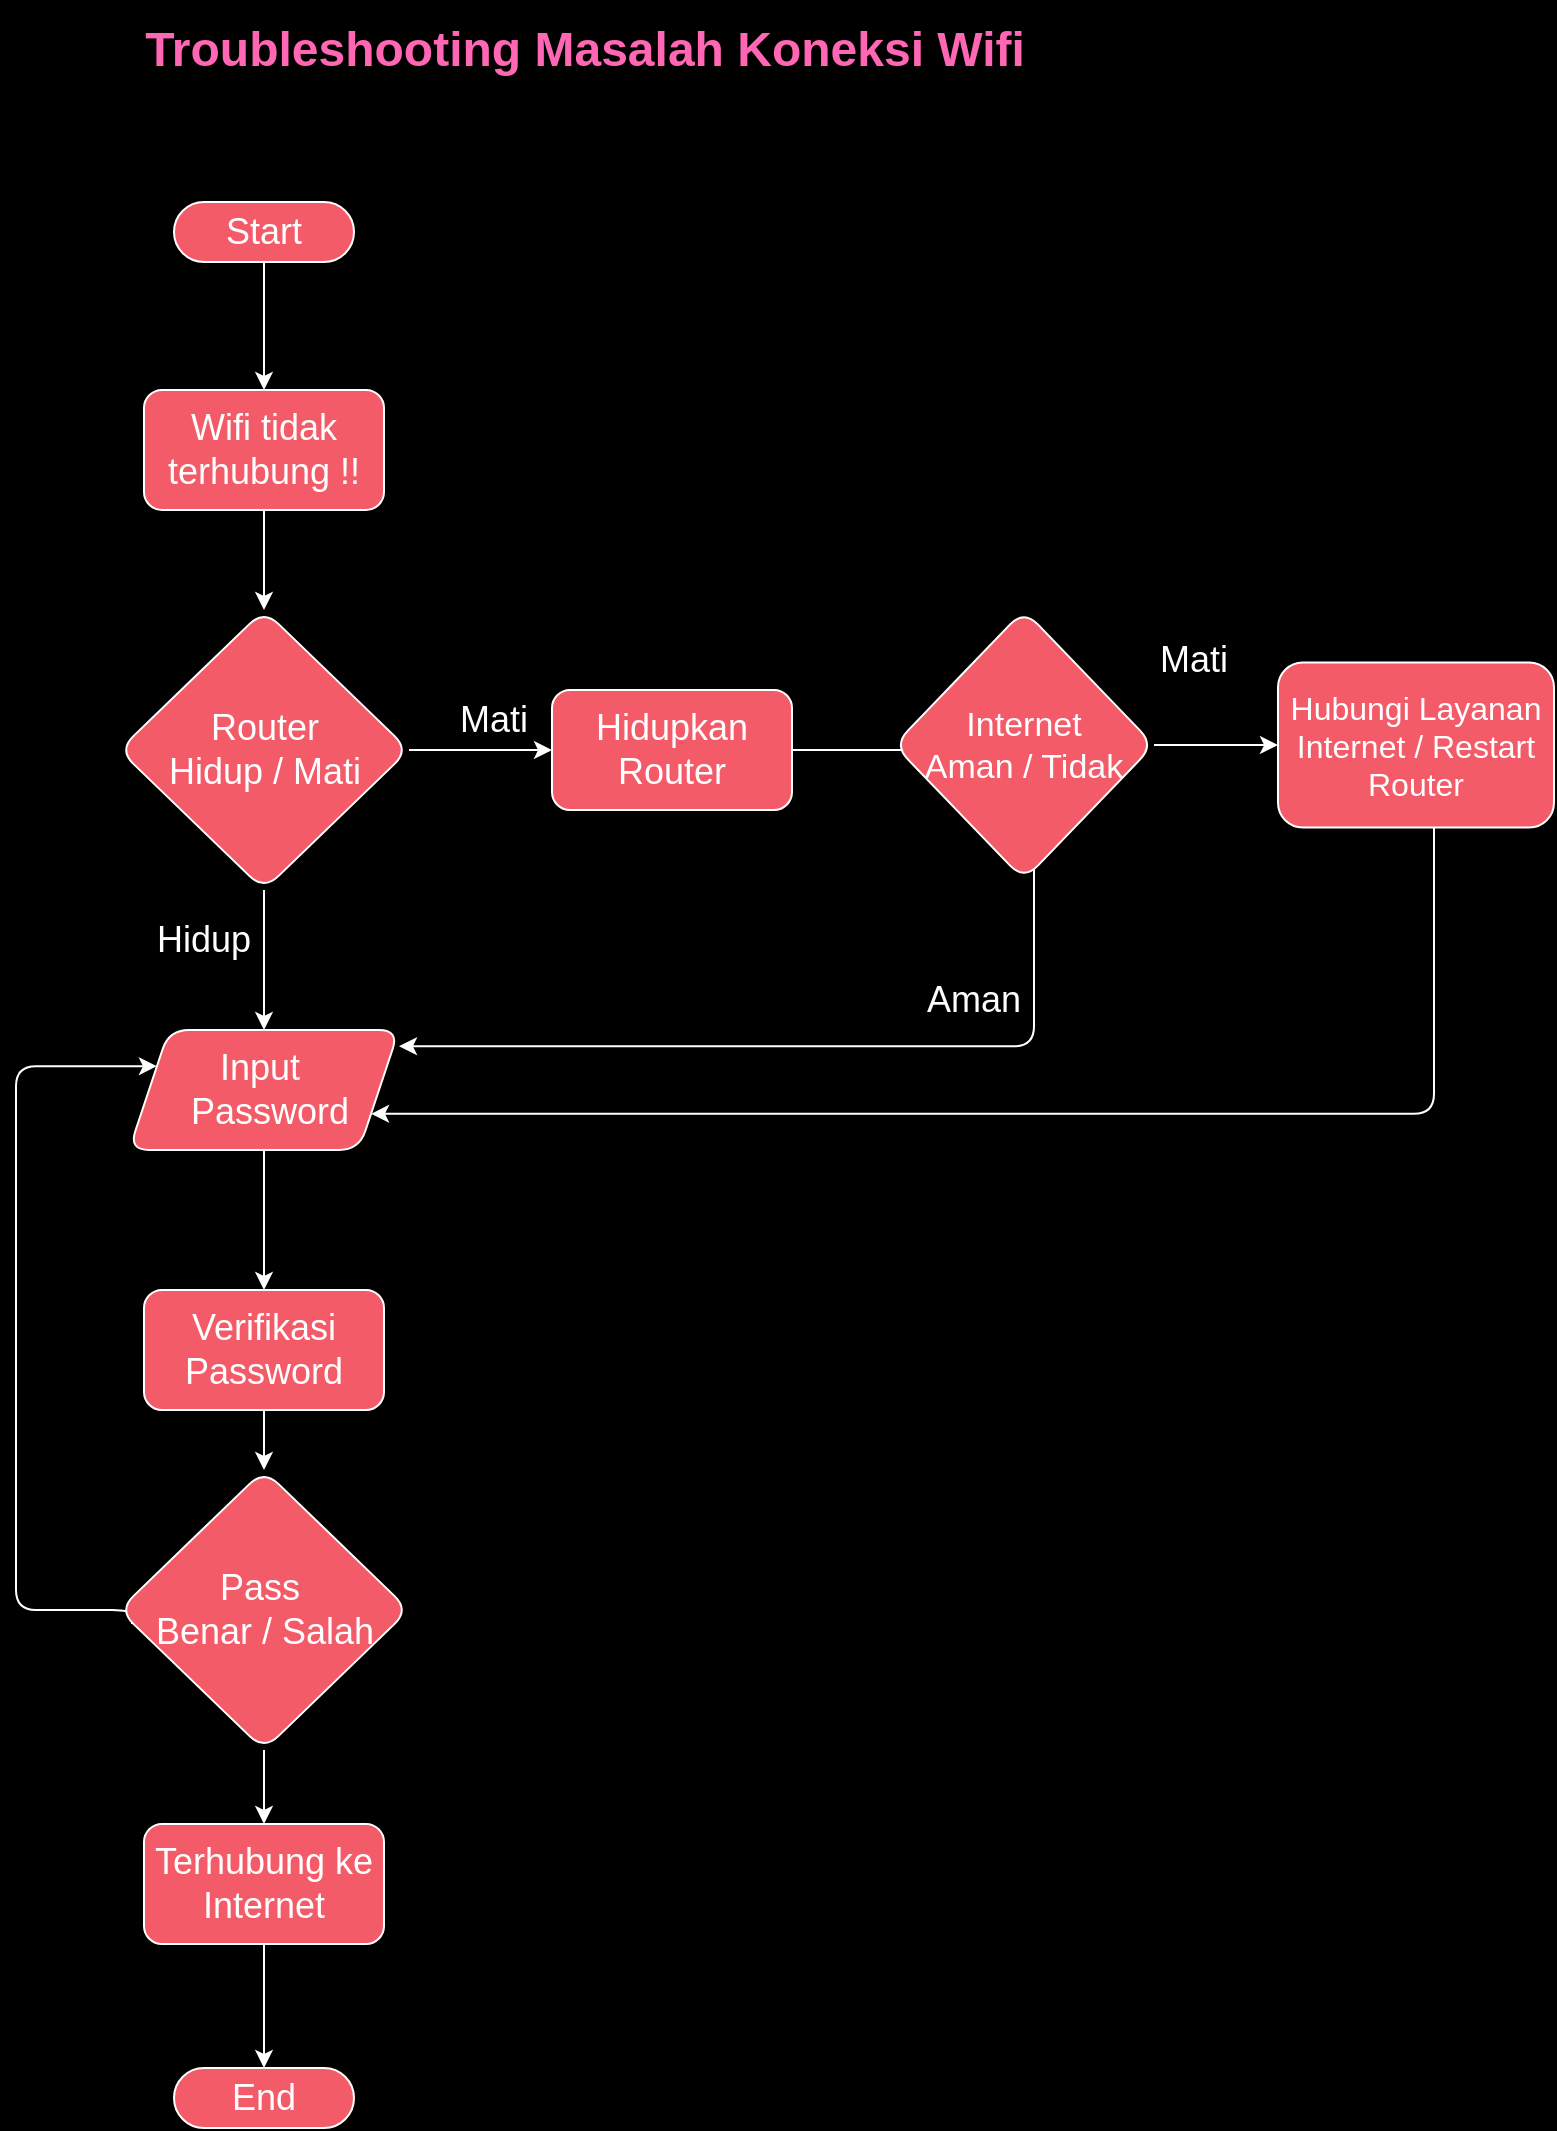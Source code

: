 <mxfile version="22.1.7" type="device">
  <diagram id="C5RBs43oDa-KdzZeNtuy" name="Page-1">
    <mxGraphModel dx="880" dy="446" grid="1" gridSize="10" guides="1" tooltips="1" connect="1" arrows="1" fold="1" page="1" pageScale="1" pageWidth="827" pageHeight="1169" background="#000000" math="0" shadow="0">
      <root>
        <mxCell id="WIyWlLk6GJQsqaUBKTNV-0" />
        <mxCell id="WIyWlLk6GJQsqaUBKTNV-1" parent="WIyWlLk6GJQsqaUBKTNV-0" />
        <mxCell id="wWsB43tYdhF1dsKAu8T7-9" value="" style="edgeStyle=orthogonalEdgeStyle;rounded=1;orthogonalLoop=1;jettySize=auto;html=1;labelBackgroundColor=none;strokeColor=#FFFFFF;fontColor=#FFFFFF;" parent="WIyWlLk6GJQsqaUBKTNV-1" source="wWsB43tYdhF1dsKAu8T7-1" target="wWsB43tYdhF1dsKAu8T7-8" edge="1">
          <mxGeometry relative="1" as="geometry" />
        </mxCell>
        <mxCell id="wWsB43tYdhF1dsKAu8T7-1" value="&lt;font style=&quot;font-size: 18px;&quot;&gt;Start&lt;/font&gt;" style="html=1;dashed=0;whiteSpace=wrap;shape=mxgraph.dfd.start;rounded=1;labelBackgroundColor=none;fillColor=#F45B69;strokeColor=#FFFFFF;fontColor=#FFFFFF;" parent="WIyWlLk6GJQsqaUBKTNV-1" vertex="1">
          <mxGeometry x="120" y="131" width="90" height="30" as="geometry" />
        </mxCell>
        <mxCell id="wWsB43tYdhF1dsKAu8T7-11" value="" style="edgeStyle=orthogonalEdgeStyle;rounded=1;orthogonalLoop=1;jettySize=auto;html=1;labelBackgroundColor=none;strokeColor=#FFFFFF;fontColor=#FFFFFF;" parent="WIyWlLk6GJQsqaUBKTNV-1" source="wWsB43tYdhF1dsKAu8T7-8" target="wWsB43tYdhF1dsKAu8T7-10" edge="1">
          <mxGeometry relative="1" as="geometry" />
        </mxCell>
        <mxCell id="wWsB43tYdhF1dsKAu8T7-8" value="&lt;font style=&quot;font-size: 18px;&quot;&gt;Wifi tidak terhubung !!&lt;/font&gt;" style="whiteSpace=wrap;html=1;dashed=0;rounded=1;labelBackgroundColor=none;fillColor=#F45B69;strokeColor=#FFFFFF;fontColor=#FFFFFF;" parent="WIyWlLk6GJQsqaUBKTNV-1" vertex="1">
          <mxGeometry x="105" y="225" width="120" height="60" as="geometry" />
        </mxCell>
        <mxCell id="wWsB43tYdhF1dsKAu8T7-15" value="" style="edgeStyle=orthogonalEdgeStyle;rounded=1;orthogonalLoop=1;jettySize=auto;html=1;labelBackgroundColor=none;strokeColor=#FFFFFF;fontColor=#FFFFFF;" parent="WIyWlLk6GJQsqaUBKTNV-1" source="wWsB43tYdhF1dsKAu8T7-10" target="wWsB43tYdhF1dsKAu8T7-14" edge="1">
          <mxGeometry relative="1" as="geometry" />
        </mxCell>
        <mxCell id="wWsB43tYdhF1dsKAu8T7-24" value="" style="edgeStyle=orthogonalEdgeStyle;rounded=1;orthogonalLoop=1;jettySize=auto;html=1;labelBackgroundColor=none;strokeColor=#FFFFFF;fontColor=#FFFFFF;" parent="WIyWlLk6GJQsqaUBKTNV-1" source="wWsB43tYdhF1dsKAu8T7-10" target="wWsB43tYdhF1dsKAu8T7-23" edge="1">
          <mxGeometry relative="1" as="geometry" />
        </mxCell>
        <mxCell id="wWsB43tYdhF1dsKAu8T7-10" value="&lt;font style=&quot;font-size: 18px;&quot;&gt;Router &lt;br&gt;Hidup / Mati&lt;/font&gt;" style="rhombus;whiteSpace=wrap;html=1;dashed=0;rounded=1;labelBackgroundColor=none;fillColor=#F45B69;strokeColor=#FFFFFF;fontColor=#FFFFFF;" parent="WIyWlLk6GJQsqaUBKTNV-1" vertex="1">
          <mxGeometry x="92.5" y="335" width="145" height="140" as="geometry" />
        </mxCell>
        <mxCell id="wWsB43tYdhF1dsKAu8T7-37" value="" style="edgeStyle=orthogonalEdgeStyle;rounded=1;orthogonalLoop=1;jettySize=auto;html=1;labelBackgroundColor=none;strokeColor=#FFFFFF;fontColor=#FFFFFF;" parent="WIyWlLk6GJQsqaUBKTNV-1" source="wWsB43tYdhF1dsKAu8T7-14" edge="1">
          <mxGeometry relative="1" as="geometry">
            <mxPoint x="550" y="405" as="targetPoint" />
          </mxGeometry>
        </mxCell>
        <mxCell id="wWsB43tYdhF1dsKAu8T7-14" value="&lt;font style=&quot;font-size: 18px;&quot;&gt;Hidupkan Router&lt;/font&gt;" style="whiteSpace=wrap;html=1;dashed=0;rounded=1;labelBackgroundColor=none;fillColor=#F45B69;strokeColor=#FFFFFF;fontColor=#FFFFFF;" parent="WIyWlLk6GJQsqaUBKTNV-1" vertex="1">
          <mxGeometry x="309" y="375" width="120" height="60" as="geometry" />
        </mxCell>
        <mxCell id="wWsB43tYdhF1dsKAu8T7-32" style="edgeStyle=orthogonalEdgeStyle;rounded=1;orthogonalLoop=1;jettySize=auto;html=1;entryX=0;entryY=0.25;entryDx=0;entryDy=0;exitX=0.045;exitY=0.55;exitDx=0;exitDy=0;exitPerimeter=0;labelBackgroundColor=none;strokeColor=#FFFFFF;fontColor=#FFFFFF;" parent="WIyWlLk6GJQsqaUBKTNV-1" source="wWsB43tYdhF1dsKAu8T7-20" target="wWsB43tYdhF1dsKAu8T7-23" edge="1">
          <mxGeometry relative="1" as="geometry">
            <mxPoint x="40" y="565" as="targetPoint" />
            <Array as="points">
              <mxPoint x="99" y="835" />
              <mxPoint x="41" y="835" />
              <mxPoint x="41" y="563" />
            </Array>
          </mxGeometry>
        </mxCell>
        <mxCell id="wWsB43tYdhF1dsKAu8T7-47" value="" style="edgeStyle=orthogonalEdgeStyle;rounded=1;orthogonalLoop=1;jettySize=auto;html=1;labelBackgroundColor=none;strokeColor=#FFFFFF;fontColor=#FFFFFF;" parent="WIyWlLk6GJQsqaUBKTNV-1" source="wWsB43tYdhF1dsKAu8T7-20" target="wWsB43tYdhF1dsKAu8T7-46" edge="1">
          <mxGeometry relative="1" as="geometry" />
        </mxCell>
        <mxCell id="wWsB43tYdhF1dsKAu8T7-20" value="&lt;font style=&quot;font-size: 18px;&quot;&gt;Pass&amp;nbsp;&lt;br&gt;Benar / Salah&lt;/font&gt;" style="rhombus;whiteSpace=wrap;html=1;dashed=0;rounded=1;labelBackgroundColor=none;fillColor=#F45B69;strokeColor=#FFFFFF;fontColor=#FFFFFF;" parent="WIyWlLk6GJQsqaUBKTNV-1" vertex="1">
          <mxGeometry x="92.5" y="765" width="145" height="140" as="geometry" />
        </mxCell>
        <mxCell id="wWsB43tYdhF1dsKAu8T7-27" value="" style="edgeStyle=orthogonalEdgeStyle;rounded=1;orthogonalLoop=1;jettySize=auto;html=1;labelBackgroundColor=none;strokeColor=#FFFFFF;fontColor=#FFFFFF;" parent="WIyWlLk6GJQsqaUBKTNV-1" source="wWsB43tYdhF1dsKAu8T7-23" target="wWsB43tYdhF1dsKAu8T7-25" edge="1">
          <mxGeometry relative="1" as="geometry" />
        </mxCell>
        <mxCell id="wWsB43tYdhF1dsKAu8T7-23" value="&lt;span style=&quot;font-size: 18px;&quot;&gt;Input&amp;nbsp; &amp;nbsp;Password&lt;/span&gt;" style="shape=parallelogram;perimeter=parallelogramPerimeter;whiteSpace=wrap;html=1;fixedSize=1;rounded=1;labelBackgroundColor=none;fillColor=#F45B69;strokeColor=#FFFFFF;fontColor=#FFFFFF;" parent="WIyWlLk6GJQsqaUBKTNV-1" vertex="1">
          <mxGeometry x="97.5" y="545" width="135" height="60" as="geometry" />
        </mxCell>
        <mxCell id="wWsB43tYdhF1dsKAu8T7-28" value="" style="edgeStyle=orthogonalEdgeStyle;rounded=1;orthogonalLoop=1;jettySize=auto;html=1;labelBackgroundColor=none;strokeColor=#FFFFFF;fontColor=#FFFFFF;" parent="WIyWlLk6GJQsqaUBKTNV-1" source="wWsB43tYdhF1dsKAu8T7-25" target="wWsB43tYdhF1dsKAu8T7-20" edge="1">
          <mxGeometry relative="1" as="geometry" />
        </mxCell>
        <mxCell id="wWsB43tYdhF1dsKAu8T7-25" value="&lt;font style=&quot;font-size: 18px;&quot;&gt;Verifikasi Password&lt;/font&gt;" style="whiteSpace=wrap;html=1;dashed=0;rounded=1;labelBackgroundColor=none;fillColor=#F45B69;strokeColor=#FFFFFF;fontColor=#FFFFFF;" parent="WIyWlLk6GJQsqaUBKTNV-1" vertex="1">
          <mxGeometry x="105" y="675" width="120" height="60" as="geometry" />
        </mxCell>
        <mxCell id="wWsB43tYdhF1dsKAu8T7-30" value="&lt;font style=&quot;font-size: 18px;&quot;&gt;Mati&lt;/font&gt;" style="text;html=1;strokeColor=none;fillColor=none;align=center;verticalAlign=middle;whiteSpace=wrap;rounded=1;labelBackgroundColor=none;fontColor=#FFFFFF;" parent="WIyWlLk6GJQsqaUBKTNV-1" vertex="1">
          <mxGeometry x="250" y="375" width="60" height="30" as="geometry" />
        </mxCell>
        <mxCell id="wWsB43tYdhF1dsKAu8T7-31" value="&lt;font style=&quot;font-size: 18px;&quot;&gt;Hidup&lt;/font&gt;" style="text;html=1;strokeColor=none;fillColor=none;align=center;verticalAlign=middle;whiteSpace=wrap;rounded=1;labelBackgroundColor=none;fontColor=#FFFFFF;" parent="WIyWlLk6GJQsqaUBKTNV-1" vertex="1">
          <mxGeometry x="105" y="485" width="60" height="30" as="geometry" />
        </mxCell>
        <mxCell id="wWsB43tYdhF1dsKAu8T7-33" value="&lt;font style=&quot;font-size: 18px;&quot;&gt;End&lt;/font&gt;" style="html=1;dashed=0;whiteSpace=wrap;shape=mxgraph.dfd.start;rounded=1;labelBackgroundColor=none;fillColor=#F45B69;strokeColor=#FFFFFF;fontColor=#FFFFFF;" parent="WIyWlLk6GJQsqaUBKTNV-1" vertex="1">
          <mxGeometry x="120" y="1064" width="90" height="30" as="geometry" />
        </mxCell>
        <mxCell id="wWsB43tYdhF1dsKAu8T7-41" value="" style="edgeStyle=orthogonalEdgeStyle;rounded=1;orthogonalLoop=1;jettySize=auto;html=1;labelBackgroundColor=none;strokeColor=#FFFFFF;fontColor=#FFFFFF;" parent="WIyWlLk6GJQsqaUBKTNV-1" source="wWsB43tYdhF1dsKAu8T7-38" target="wWsB43tYdhF1dsKAu8T7-40" edge="1">
          <mxGeometry relative="1" as="geometry" />
        </mxCell>
        <mxCell id="wWsB43tYdhF1dsKAu8T7-42" style="edgeStyle=orthogonalEdgeStyle;rounded=1;orthogonalLoop=1;jettySize=auto;html=1;entryX=1;entryY=0.25;entryDx=0;entryDy=0;labelBackgroundColor=none;strokeColor=#FFFFFF;fontColor=#FFFFFF;" parent="WIyWlLk6GJQsqaUBKTNV-1" edge="1" source="wWsB43tYdhF1dsKAu8T7-38">
          <mxGeometry relative="1" as="geometry">
            <mxPoint x="232.5" y="553.1" as="targetPoint" />
            <mxPoint x="629.9" y="466.9" as="sourcePoint" />
            <Array as="points">
              <mxPoint x="550" y="553" />
            </Array>
          </mxGeometry>
        </mxCell>
        <mxCell id="wWsB43tYdhF1dsKAu8T7-38" value="&lt;span style=&quot;font-size: 17px;&quot;&gt;Internet &lt;br&gt;Aman / Tidak&lt;/span&gt;" style="rhombus;whiteSpace=wrap;html=1;dashed=0;rounded=1;labelBackgroundColor=none;fillColor=#F45B69;strokeColor=#FFFFFF;fontColor=#FFFFFF;" parent="WIyWlLk6GJQsqaUBKTNV-1" vertex="1">
          <mxGeometry x="480" y="335" width="130" height="135" as="geometry" />
        </mxCell>
        <mxCell id="wWsB43tYdhF1dsKAu8T7-43" style="edgeStyle=orthogonalEdgeStyle;rounded=1;orthogonalLoop=1;jettySize=auto;html=1;entryX=1;entryY=0.75;entryDx=0;entryDy=0;labelBackgroundColor=none;strokeColor=#FFFFFF;fontColor=#FFFFFF;" parent="WIyWlLk6GJQsqaUBKTNV-1" source="wWsB43tYdhF1dsKAu8T7-40" target="wWsB43tYdhF1dsKAu8T7-23" edge="1">
          <mxGeometry relative="1" as="geometry">
            <mxPoint x="847.75" y="575" as="targetPoint" />
            <Array as="points">
              <mxPoint x="750" y="587" />
            </Array>
          </mxGeometry>
        </mxCell>
        <mxCell id="wWsB43tYdhF1dsKAu8T7-40" value="&lt;font style=&quot;font-size: 16px;&quot;&gt;Hubungi Layanan Internet / Restart Router&lt;/font&gt;" style="whiteSpace=wrap;html=1;dashed=0;rounded=1;labelBackgroundColor=none;fillColor=#F45B69;strokeColor=#FFFFFF;fontColor=#FFFFFF;" parent="WIyWlLk6GJQsqaUBKTNV-1" vertex="1">
          <mxGeometry x="672" y="361.25" width="138" height="82.5" as="geometry" />
        </mxCell>
        <mxCell id="wWsB43tYdhF1dsKAu8T7-44" value="&lt;font style=&quot;font-size: 18px;&quot;&gt;Mati&lt;/font&gt;" style="text;html=1;strokeColor=none;fillColor=none;align=center;verticalAlign=middle;whiteSpace=wrap;rounded=0;labelBackgroundColor=none;fontColor=#FFFFFF;perimeterSpacing=17;" parent="WIyWlLk6GJQsqaUBKTNV-1" vertex="1">
          <mxGeometry x="600" y="345" width="60" height="30" as="geometry" />
        </mxCell>
        <mxCell id="wWsB43tYdhF1dsKAu8T7-45" value="&lt;font style=&quot;font-size: 18px;&quot;&gt;Aman&lt;/font&gt;" style="text;html=1;strokeColor=none;fillColor=none;align=center;verticalAlign=middle;whiteSpace=wrap;rounded=1;labelBackgroundColor=none;fontColor=#FFFFFF;" parent="WIyWlLk6GJQsqaUBKTNV-1" vertex="1">
          <mxGeometry x="490" y="515" width="60" height="30" as="geometry" />
        </mxCell>
        <mxCell id="wWsB43tYdhF1dsKAu8T7-48" value="" style="edgeStyle=orthogonalEdgeStyle;rounded=1;orthogonalLoop=1;jettySize=auto;html=1;labelBackgroundColor=none;strokeColor=#FFFFFF;fontColor=#FFFFFF;" parent="WIyWlLk6GJQsqaUBKTNV-1" source="wWsB43tYdhF1dsKAu8T7-46" target="wWsB43tYdhF1dsKAu8T7-33" edge="1">
          <mxGeometry relative="1" as="geometry" />
        </mxCell>
        <mxCell id="wWsB43tYdhF1dsKAu8T7-46" value="&lt;font style=&quot;font-size: 18px;&quot;&gt;Terhubung ke Internet&lt;/font&gt;" style="whiteSpace=wrap;html=1;dashed=0;rounded=1;labelBackgroundColor=none;fillColor=#F45B69;strokeColor=#FFFFFF;fontColor=#FFFFFF;" parent="WIyWlLk6GJQsqaUBKTNV-1" vertex="1">
          <mxGeometry x="105" y="942" width="120" height="60" as="geometry" />
        </mxCell>
        <mxCell id="wWsB43tYdhF1dsKAu8T7-49" value="Troubleshooting Masalah Koneksi Wifi" style="text;strokeColor=none;fillColor=none;html=1;fontSize=24;fontStyle=1;verticalAlign=middle;align=center;fontColor=#FF66B3;" parent="WIyWlLk6GJQsqaUBKTNV-1" vertex="1">
          <mxGeometry x="80" y="30" width="490" height="50" as="geometry" />
        </mxCell>
      </root>
    </mxGraphModel>
  </diagram>
</mxfile>
